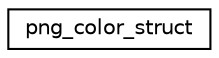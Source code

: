 digraph "Graphical Class Hierarchy"
{
  edge [fontname="Helvetica",fontsize="10",labelfontname="Helvetica",labelfontsize="10"];
  node [fontname="Helvetica",fontsize="10",shape=record];
  rankdir="LR";
  Node1 [label="png_color_struct",height=0.2,width=0.4,color="black", fillcolor="white", style="filled",URL="$structpng__color__struct.html"];
}
